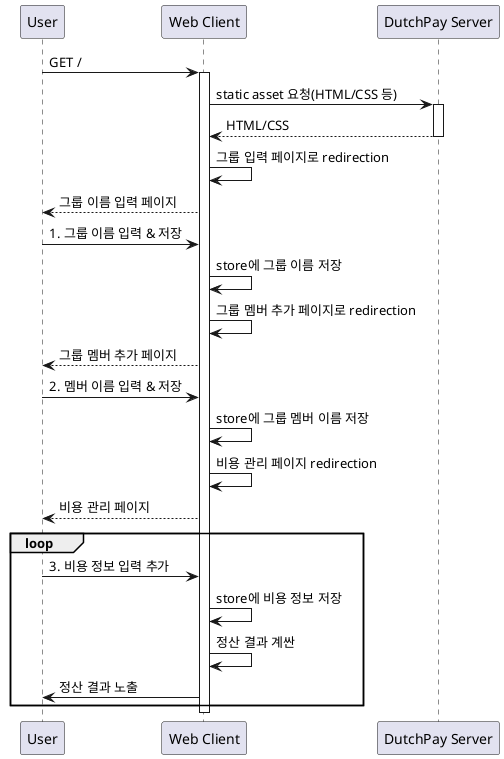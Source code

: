 @startuml DutchPay Service
participant User as U
participant "Web Client" as C
participant "DutchPay Server" as S

U -> C: GET /
activate C
C -> S: static asset 요청(HTML/CSS 등)
activate S
S --> C: HTML/CSS
deactivate S

C -> C: 그룹 입력 페이지로 redirection
C --> U: 그룹 이름 입력 페이지

U -> C: 1. 그룹 이름 입력 & 저장
C -> C: store에 그룹 이름 저장
C -> C: 그룹 멤버 추가 페이지로 redirection

C --> U: 그룹 멤버 추가 페이지
U -> C: 2. 멤버 이름 입력 & 저장
C -> C: store에 그룹 멤버 이름 저장
C -> C: 비용 관리 페이지 redirection
C --> U: 비용 관리 페이지

loop
    U -> C: 3. 비용 정보 입력 추가
    C -> C: store에 비용 정보 저장
    C -> C: 정산 결과 계싼
    C -> U: 정산 결과 노출
end



deactivate C

@enduml